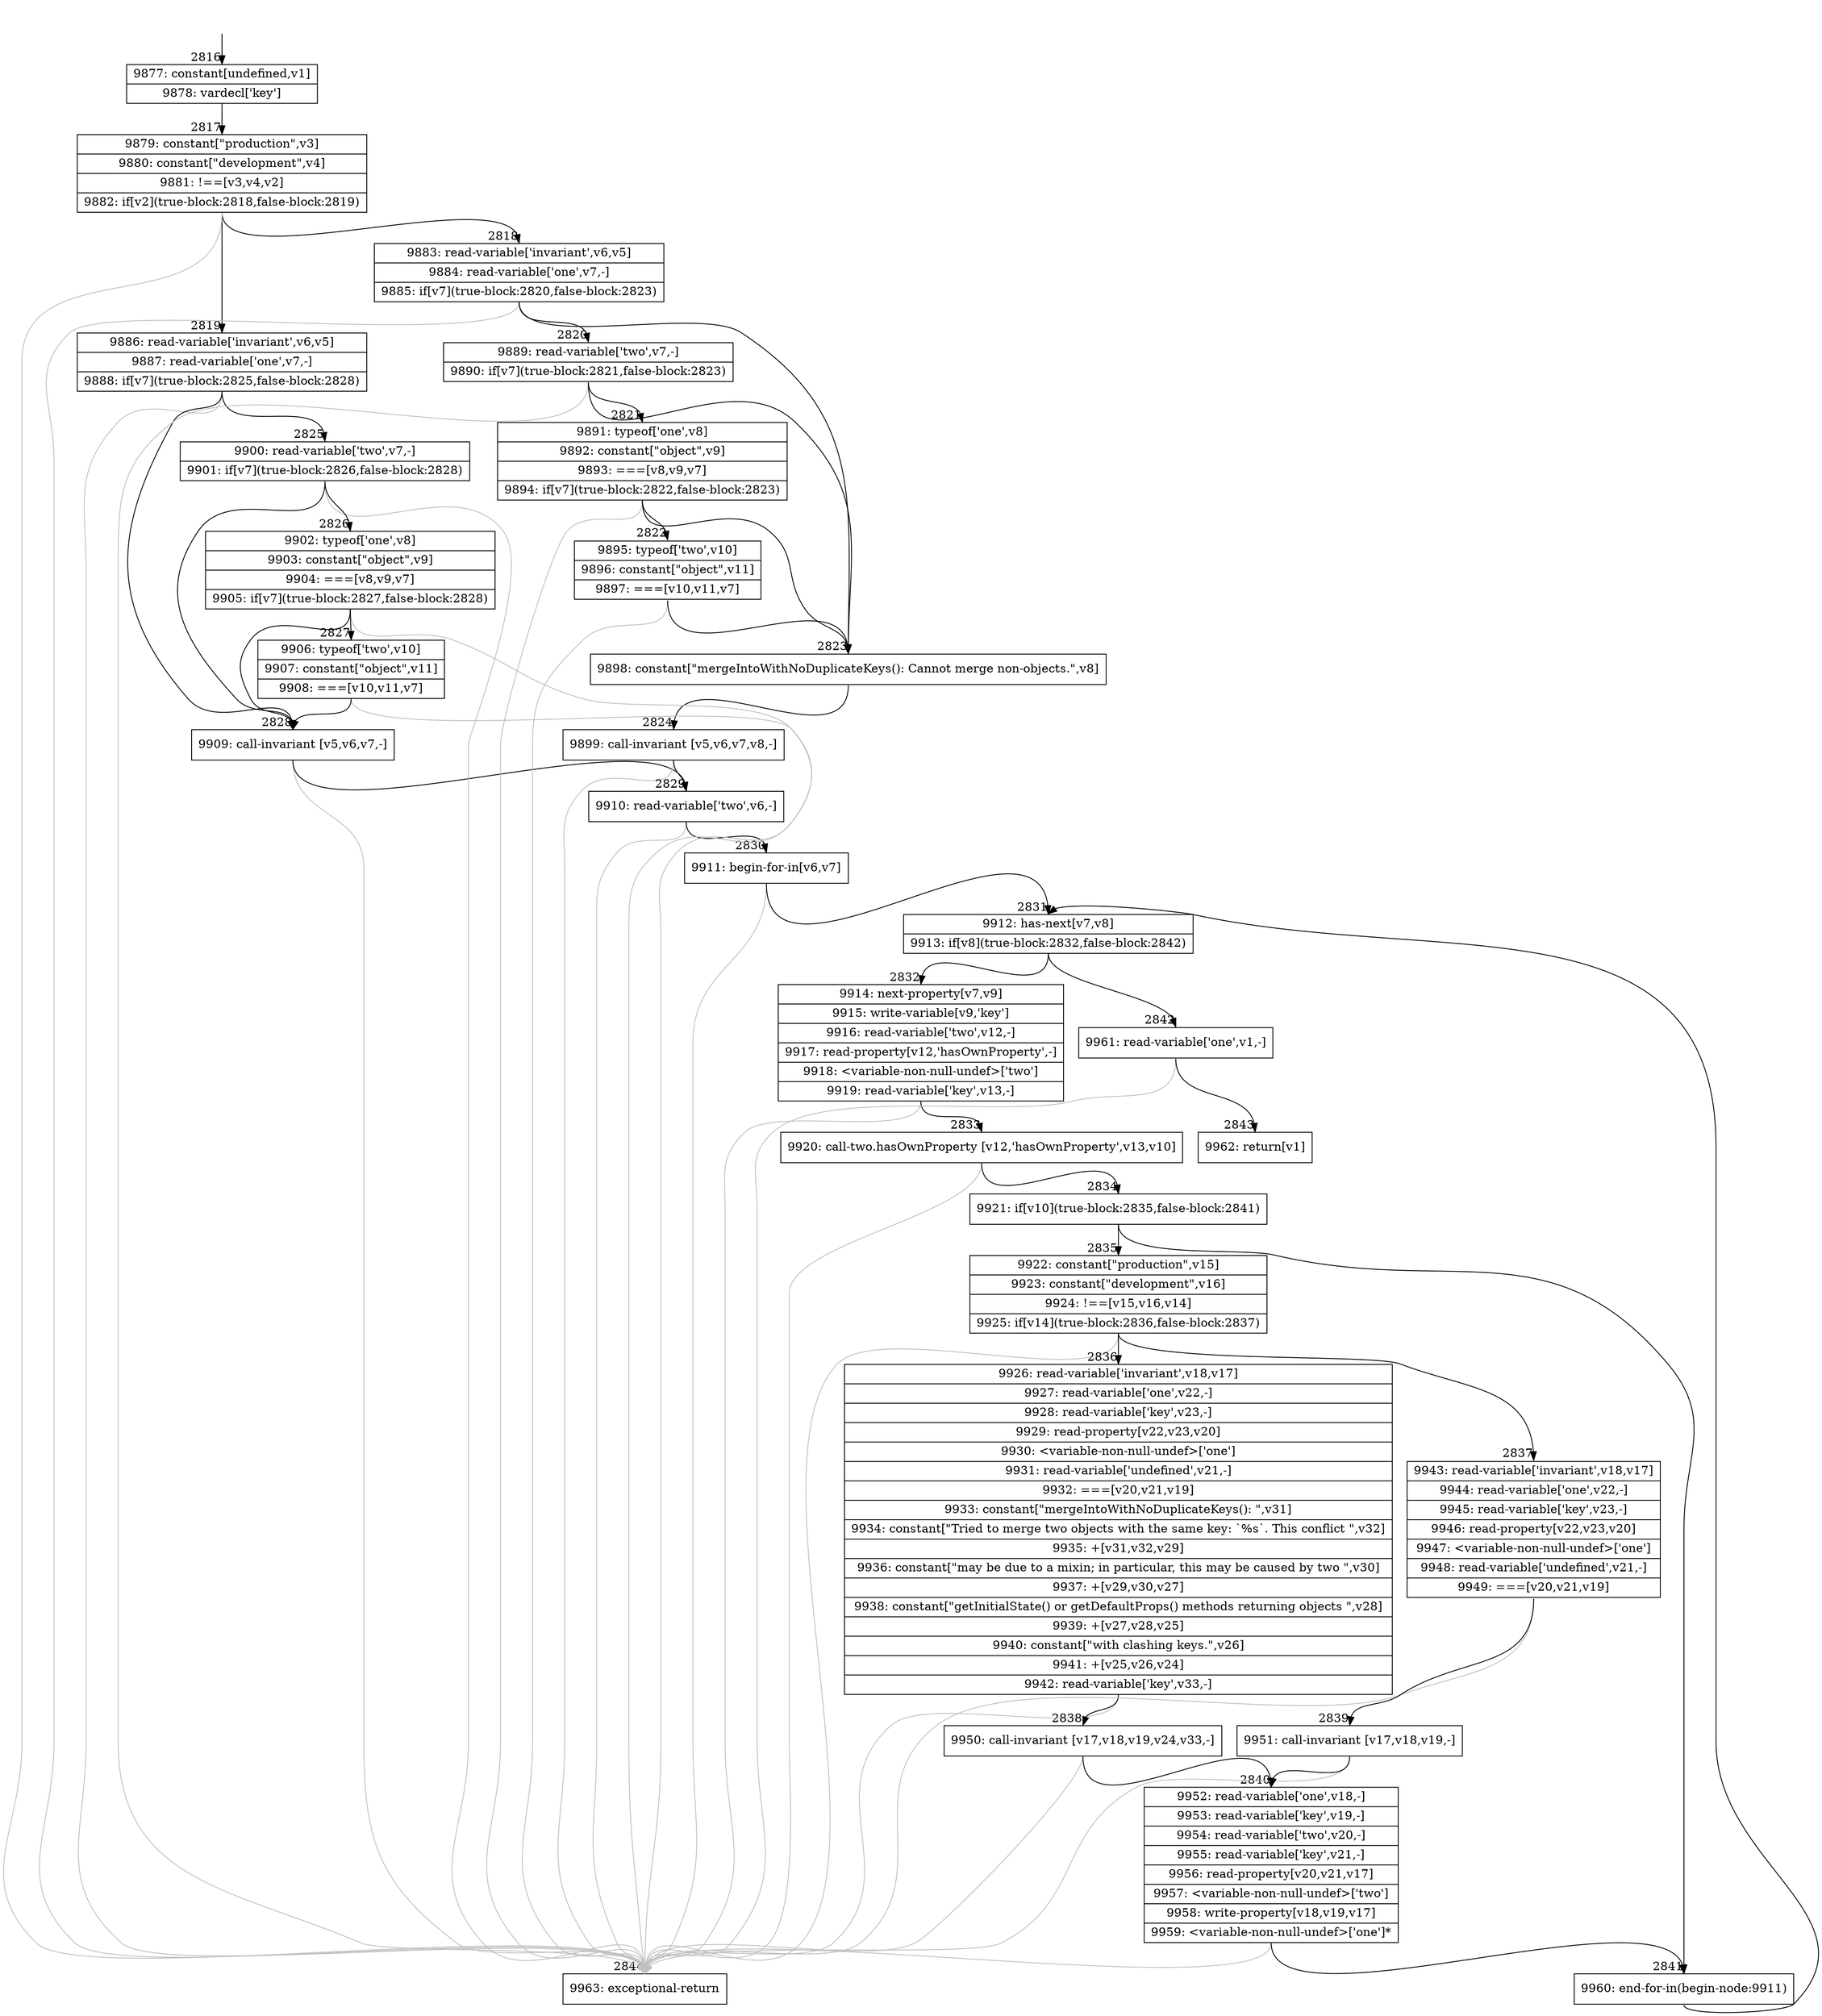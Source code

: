 digraph {
rankdir="TD"
BB_entry204[shape=none,label=""];
BB_entry204 -> BB2816 [tailport=s, headport=n, headlabel="    2816"]
BB2816 [shape=record label="{9877: constant[undefined,v1]|9878: vardecl['key']}" ] 
BB2816 -> BB2817 [tailport=s, headport=n, headlabel="      2817"]
BB2817 [shape=record label="{9879: constant[\"production\",v3]|9880: constant[\"development\",v4]|9881: !==[v3,v4,v2]|9882: if[v2](true-block:2818,false-block:2819)}" ] 
BB2817 -> BB2818 [tailport=s, headport=n, headlabel="      2818"]
BB2817 -> BB2819 [tailport=s, headport=n, headlabel="      2819"]
BB2817 -> BB2844 [tailport=s, headport=n, color=gray, headlabel="      2844"]
BB2818 [shape=record label="{9883: read-variable['invariant',v6,v5]|9884: read-variable['one',v7,-]|9885: if[v7](true-block:2820,false-block:2823)}" ] 
BB2818 -> BB2823 [tailport=s, headport=n, headlabel="      2823"]
BB2818 -> BB2820 [tailport=s, headport=n, headlabel="      2820"]
BB2818 -> BB2844 [tailport=s, headport=n, color=gray]
BB2819 [shape=record label="{9886: read-variable['invariant',v6,v5]|9887: read-variable['one',v7,-]|9888: if[v7](true-block:2825,false-block:2828)}" ] 
BB2819 -> BB2828 [tailport=s, headport=n, headlabel="      2828"]
BB2819 -> BB2825 [tailport=s, headport=n, headlabel="      2825"]
BB2819 -> BB2844 [tailport=s, headport=n, color=gray]
BB2820 [shape=record label="{9889: read-variable['two',v7,-]|9890: if[v7](true-block:2821,false-block:2823)}" ] 
BB2820 -> BB2823 [tailport=s, headport=n]
BB2820 -> BB2821 [tailport=s, headport=n, headlabel="      2821"]
BB2820 -> BB2844 [tailport=s, headport=n, color=gray]
BB2821 [shape=record label="{9891: typeof['one',v8]|9892: constant[\"object\",v9]|9893: ===[v8,v9,v7]|9894: if[v7](true-block:2822,false-block:2823)}" ] 
BB2821 -> BB2823 [tailport=s, headport=n]
BB2821 -> BB2822 [tailport=s, headport=n, headlabel="      2822"]
BB2821 -> BB2844 [tailport=s, headport=n, color=gray]
BB2822 [shape=record label="{9895: typeof['two',v10]|9896: constant[\"object\",v11]|9897: ===[v10,v11,v7]}" ] 
BB2822 -> BB2823 [tailport=s, headport=n]
BB2822 -> BB2844 [tailport=s, headport=n, color=gray]
BB2823 [shape=record label="{9898: constant[\"mergeIntoWithNoDuplicateKeys(): Cannot merge non-objects.\",v8]}" ] 
BB2823 -> BB2824 [tailport=s, headport=n, headlabel="      2824"]
BB2824 [shape=record label="{9899: call-invariant [v5,v6,v7,v8,-]}" ] 
BB2824 -> BB2829 [tailport=s, headport=n, headlabel="      2829"]
BB2824 -> BB2844 [tailport=s, headport=n, color=gray]
BB2825 [shape=record label="{9900: read-variable['two',v7,-]|9901: if[v7](true-block:2826,false-block:2828)}" ] 
BB2825 -> BB2828 [tailport=s, headport=n]
BB2825 -> BB2826 [tailport=s, headport=n, headlabel="      2826"]
BB2825 -> BB2844 [tailport=s, headport=n, color=gray]
BB2826 [shape=record label="{9902: typeof['one',v8]|9903: constant[\"object\",v9]|9904: ===[v8,v9,v7]|9905: if[v7](true-block:2827,false-block:2828)}" ] 
BB2826 -> BB2828 [tailport=s, headport=n]
BB2826 -> BB2827 [tailport=s, headport=n, headlabel="      2827"]
BB2826 -> BB2844 [tailport=s, headport=n, color=gray]
BB2827 [shape=record label="{9906: typeof['two',v10]|9907: constant[\"object\",v11]|9908: ===[v10,v11,v7]}" ] 
BB2827 -> BB2828 [tailport=s, headport=n]
BB2827 -> BB2844 [tailport=s, headport=n, color=gray]
BB2828 [shape=record label="{9909: call-invariant [v5,v6,v7,-]}" ] 
BB2828 -> BB2829 [tailport=s, headport=n]
BB2828 -> BB2844 [tailport=s, headport=n, color=gray]
BB2829 [shape=record label="{9910: read-variable['two',v6,-]}" ] 
BB2829 -> BB2830 [tailport=s, headport=n, headlabel="      2830"]
BB2829 -> BB2844 [tailport=s, headport=n, color=gray]
BB2830 [shape=record label="{9911: begin-for-in[v6,v7]}" ] 
BB2830 -> BB2831 [tailport=s, headport=n, headlabel="      2831"]
BB2830 -> BB2844 [tailport=s, headport=n, color=gray]
BB2831 [shape=record label="{9912: has-next[v7,v8]|9913: if[v8](true-block:2832,false-block:2842)}" ] 
BB2831 -> BB2832 [tailport=s, headport=n, headlabel="      2832"]
BB2831 -> BB2842 [tailport=s, headport=n, headlabel="      2842"]
BB2832 [shape=record label="{9914: next-property[v7,v9]|9915: write-variable[v9,'key']|9916: read-variable['two',v12,-]|9917: read-property[v12,'hasOwnProperty',-]|9918: \<variable-non-null-undef\>['two']|9919: read-variable['key',v13,-]}" ] 
BB2832 -> BB2833 [tailport=s, headport=n, headlabel="      2833"]
BB2832 -> BB2844 [tailport=s, headport=n, color=gray]
BB2833 [shape=record label="{9920: call-two.hasOwnProperty [v12,'hasOwnProperty',v13,v10]}" ] 
BB2833 -> BB2834 [tailport=s, headport=n, headlabel="      2834"]
BB2833 -> BB2844 [tailport=s, headport=n, color=gray]
BB2834 [shape=record label="{9921: if[v10](true-block:2835,false-block:2841)}" ] 
BB2834 -> BB2835 [tailport=s, headport=n, headlabel="      2835"]
BB2834 -> BB2841 [tailport=s, headport=n, headlabel="      2841"]
BB2835 [shape=record label="{9922: constant[\"production\",v15]|9923: constant[\"development\",v16]|9924: !==[v15,v16,v14]|9925: if[v14](true-block:2836,false-block:2837)}" ] 
BB2835 -> BB2836 [tailport=s, headport=n, headlabel="      2836"]
BB2835 -> BB2837 [tailport=s, headport=n, headlabel="      2837"]
BB2835 -> BB2844 [tailport=s, headport=n, color=gray]
BB2836 [shape=record label="{9926: read-variable['invariant',v18,v17]|9927: read-variable['one',v22,-]|9928: read-variable['key',v23,-]|9929: read-property[v22,v23,v20]|9930: \<variable-non-null-undef\>['one']|9931: read-variable['undefined',v21,-]|9932: ===[v20,v21,v19]|9933: constant[\"mergeIntoWithNoDuplicateKeys(): \",v31]|9934: constant[\"Tried to merge two objects with the same key: `%s`. This conflict \",v32]|9935: +[v31,v32,v29]|9936: constant[\"may be due to a mixin; in particular, this may be caused by two \",v30]|9937: +[v29,v30,v27]|9938: constant[\"getInitialState() or getDefaultProps() methods returning objects \",v28]|9939: +[v27,v28,v25]|9940: constant[\"with clashing keys.\",v26]|9941: +[v25,v26,v24]|9942: read-variable['key',v33,-]}" ] 
BB2836 -> BB2838 [tailport=s, headport=n, headlabel="      2838"]
BB2836 -> BB2844 [tailport=s, headport=n, color=gray]
BB2837 [shape=record label="{9943: read-variable['invariant',v18,v17]|9944: read-variable['one',v22,-]|9945: read-variable['key',v23,-]|9946: read-property[v22,v23,v20]|9947: \<variable-non-null-undef\>['one']|9948: read-variable['undefined',v21,-]|9949: ===[v20,v21,v19]}" ] 
BB2837 -> BB2839 [tailport=s, headport=n, headlabel="      2839"]
BB2837 -> BB2844 [tailport=s, headport=n, color=gray]
BB2838 [shape=record label="{9950: call-invariant [v17,v18,v19,v24,v33,-]}" ] 
BB2838 -> BB2840 [tailport=s, headport=n, headlabel="      2840"]
BB2838 -> BB2844 [tailport=s, headport=n, color=gray]
BB2839 [shape=record label="{9951: call-invariant [v17,v18,v19,-]}" ] 
BB2839 -> BB2840 [tailport=s, headport=n]
BB2839 -> BB2844 [tailport=s, headport=n, color=gray]
BB2840 [shape=record label="{9952: read-variable['one',v18,-]|9953: read-variable['key',v19,-]|9954: read-variable['two',v20,-]|9955: read-variable['key',v21,-]|9956: read-property[v20,v21,v17]|9957: \<variable-non-null-undef\>['two']|9958: write-property[v18,v19,v17]|9959: \<variable-non-null-undef\>['one']*}" ] 
BB2840 -> BB2841 [tailport=s, headport=n]
BB2840 -> BB2844 [tailport=s, headport=n, color=gray]
BB2841 [shape=record label="{9960: end-for-in(begin-node:9911)}" ] 
BB2841 -> BB2831 [tailport=s, headport=n]
BB2842 [shape=record label="{9961: read-variable['one',v1,-]}" ] 
BB2842 -> BB2843 [tailport=s, headport=n, headlabel="      2843"]
BB2842 -> BB2844 [tailport=s, headport=n, color=gray]
BB2843 [shape=record label="{9962: return[v1]}" ] 
BB2844 [shape=record label="{9963: exceptional-return}" ] 
//#$~ 5585
}
